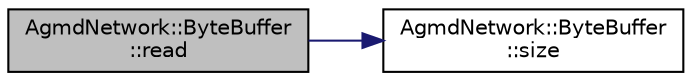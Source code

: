 digraph "AgmdNetwork::ByteBuffer::read"
{
  edge [fontname="Helvetica",fontsize="10",labelfontname="Helvetica",labelfontsize="10"];
  node [fontname="Helvetica",fontsize="10",shape=record];
  rankdir="LR";
  Node1 [label="AgmdNetwork::ByteBuffer\l::read",height=0.2,width=0.4,color="black", fillcolor="grey75", style="filled" fontcolor="black"];
  Node1 -> Node2 [color="midnightblue",fontsize="10",style="solid"];
  Node2 [label="AgmdNetwork::ByteBuffer\l::size",height=0.2,width=0.4,color="black", fillcolor="white", style="filled",URL="$class_agmd_network_1_1_byte_buffer.html#a098026cc32635b486d7df2cfca21c192"];
}
